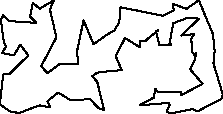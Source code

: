 unitsize(0.001cm);
// 22699.7
draw((3477,949)--(3393,782));
draw((3393,782)--(3613,523));
draw((3613,523)--(3232,324));
draw((3232,324)--(3230,380));
draw((3230,380)--(2823,376));
draw((2823,376)--(2779,435));
draw((2779,435)--(2753,283));
draw((2753,283)--(2502,146));
draw((2502,146)--(3019,189));
draw((3019,189)--(3035,152));
draw((3035,152)--(2977,39));
draw((2977,39)--(3048,1));
draw((3048,1)--(3431,78));
draw((3431,78)--(3527,41));
draw((3527,41)--(3941,258));
draw((3941,258)--(3972,329));
draw((3972,329)--(3803,886));
draw((3803,886)--(3825,1101));
draw((3825,1101)--(3796,1401));
draw((3796,1401)--(3702,1624));
draw((3702,1624)--(3646,1758));
draw((3646,1758)--(3548,1999));
draw((3548,1999)--(3326,1846));
draw((3326,1846)--(3104,1931));
draw((3104,1931)--(3083,1938));
draw((3083,1938)--(3105,1823));
draw((3105,1823)--(2916,1724));
draw((2916,1724)--(2445,1820));
draw((2445,1820)--(2164,1874));
draw((2164,1874)--(2143,1611));
draw((2143,1611)--(2053,1461));
draw((2053,1461)--(1937,1400));
draw((1937,1400)--(1689,1223));
draw((1689,1223)--(1513,1646));
draw((1513,1646)--(1398,1100));
draw((1398,1100)--(1419,872));
draw((1419,872)--(1086,868));
draw((1086,868)--(878,715));
draw((878,715)--(765,833));
draw((765,833)--(1034,1344));
draw((1034,1344)--(958,1670));
draw((958,1670)--(920,1835));
draw((920,1835)--(989,1997));
draw((989,1997)--(739,1850));
draw((739,1850)--(618,1953));
draw((618,1953)--(571,1711));
draw((571,1711)--(678,1599));
draw((678,1599)--(198,1632));
draw((198,1632)--(91,1732));
draw((91,1732)--(53,1657));
draw((53,1657)--(106,1267));
draw((106,1267)--(144,1185));
draw((144,1185)--(78,1066));
draw((78,1066)--(285,1029));
draw((285,1029)--(397,1217));
draw((397,1217)--(538,1023));
draw((538,1023)--(382,872));
draw((382,872)--(201,693));
draw((201,693)--(96,691));
draw((96,691)--(48,267));
draw((48,267)--(48,154));
draw((48,154)--(217,38));
draw((217,38)--(374,9));
draw((374,9)--(640,110));
draw((640,110)--(741,146));
draw((741,146)--(923,108));
draw((923,108)--(876,220));
draw((876,220)--(1067,371));
draw((1067,371)--(1280,237));
draw((1280,237)--(1628,253));
draw((1628,253)--(1782,93));
draw((1782,93)--(1878,59));
draw((1878,59)--(1754,559));
draw((1754,559)--(1668,658));
draw((1668,658)--(1741,712));
draw((1741,712)--(1806,733));
draw((1806,733)--(2186,766));
draw((2186,766)--(2081,1011));
draw((2081,1011)--(2243,1332));
draw((2243,1332)--(2503,1172));
draw((2503,1172)--(2502,1274));
draw((2502,1274)--(2609,1286));
draw((2609,1286)--(2643,1320));
draw((2643,1320)--(2835,1472));
draw((2835,1472)--(2790,1457));
draw((2790,1457)--(2849,1214));
draw((2849,1214)--(3061,1211));
draw((3061,1211)--(3029,1242));
draw((3029,1242)--(3098,1594));
draw((3098,1594)--(3359,1693));
draw((3359,1693)--(3551,1673));
draw((3551,1673)--(3364,1498));
draw((3364,1498)--(3239,1376));
draw((3239,1376)--(3468,1404));
draw((3468,1404)--(3404,1307));
draw((3404,1307)--(3423,1241));
draw((3423,1241)--(3430,1088));
draw((3430,1088)--(3479,1023));
draw((3479,1023)--(3502,1067));
draw((3502,1067)--(3477,949));
